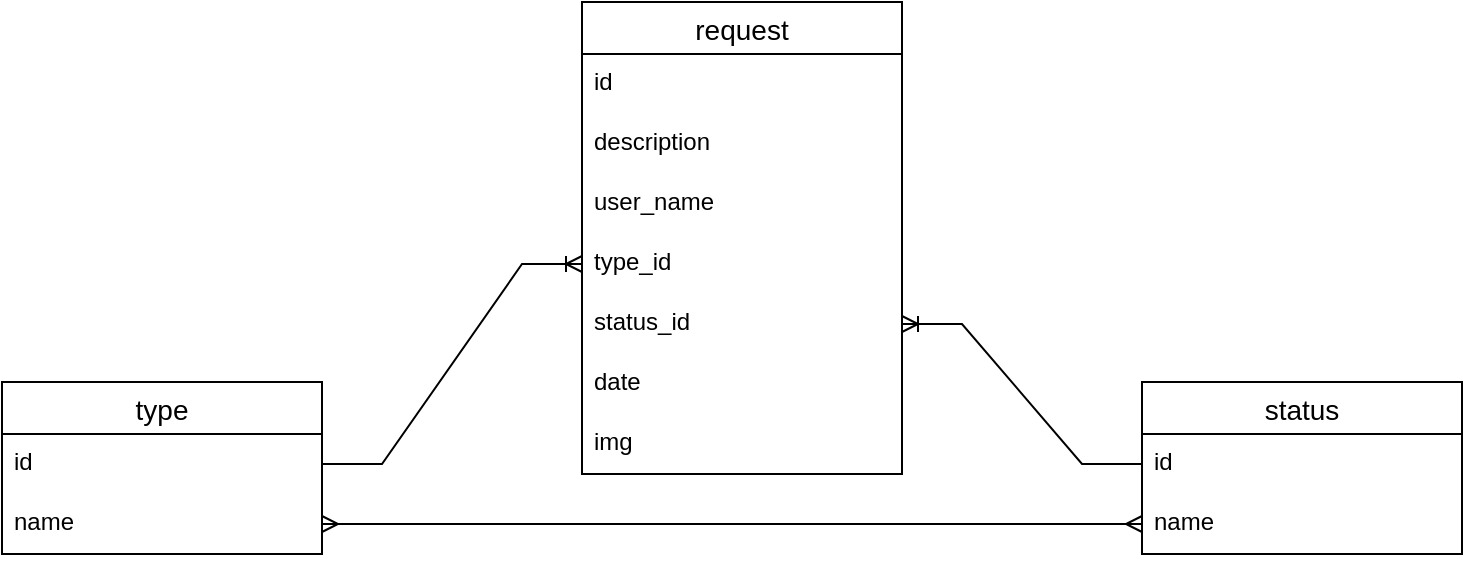 <mxfile version="24.4.8" type="device">
  <diagram name="Страница — 1" id="7UcNdYdfIxqP_FEEApZd">
    <mxGraphModel dx="820" dy="476" grid="1" gridSize="10" guides="1" tooltips="1" connect="1" arrows="1" fold="1" page="1" pageScale="1" pageWidth="827" pageHeight="1169" math="0" shadow="0">
      <root>
        <mxCell id="0" />
        <mxCell id="1" parent="0" />
        <mxCell id="e47lYW3QLPhfWF82hK3Y-18" value="request" style="swimlane;fontStyle=0;childLayout=stackLayout;horizontal=1;startSize=26;horizontalStack=0;resizeParent=1;resizeParentMax=0;resizeLast=0;collapsible=1;marginBottom=0;align=center;fontSize=14;" vertex="1" parent="1">
          <mxGeometry x="350" y="10" width="160" height="236" as="geometry" />
        </mxCell>
        <mxCell id="e47lYW3QLPhfWF82hK3Y-19" value="id" style="text;strokeColor=none;fillColor=none;spacingLeft=4;spacingRight=4;overflow=hidden;rotatable=0;points=[[0,0.5],[1,0.5]];portConstraint=eastwest;fontSize=12;whiteSpace=wrap;html=1;" vertex="1" parent="e47lYW3QLPhfWF82hK3Y-18">
          <mxGeometry y="26" width="160" height="30" as="geometry" />
        </mxCell>
        <mxCell id="e47lYW3QLPhfWF82hK3Y-20" value="description" style="text;strokeColor=none;fillColor=none;spacingLeft=4;spacingRight=4;overflow=hidden;rotatable=0;points=[[0,0.5],[1,0.5]];portConstraint=eastwest;fontSize=12;whiteSpace=wrap;html=1;" vertex="1" parent="e47lYW3QLPhfWF82hK3Y-18">
          <mxGeometry y="56" width="160" height="30" as="geometry" />
        </mxCell>
        <mxCell id="e47lYW3QLPhfWF82hK3Y-21" value="user_name" style="text;strokeColor=none;fillColor=none;spacingLeft=4;spacingRight=4;overflow=hidden;rotatable=0;points=[[0,0.5],[1,0.5]];portConstraint=eastwest;fontSize=12;whiteSpace=wrap;html=1;" vertex="1" parent="e47lYW3QLPhfWF82hK3Y-18">
          <mxGeometry y="86" width="160" height="30" as="geometry" />
        </mxCell>
        <mxCell id="e47lYW3QLPhfWF82hK3Y-31" value="type_id" style="text;strokeColor=none;fillColor=none;spacingLeft=4;spacingRight=4;overflow=hidden;rotatable=0;points=[[0,0.5],[1,0.5]];portConstraint=eastwest;fontSize=12;whiteSpace=wrap;html=1;" vertex="1" parent="e47lYW3QLPhfWF82hK3Y-18">
          <mxGeometry y="116" width="160" height="30" as="geometry" />
        </mxCell>
        <mxCell id="e47lYW3QLPhfWF82hK3Y-32" value="status_id" style="text;strokeColor=none;fillColor=none;spacingLeft=4;spacingRight=4;overflow=hidden;rotatable=0;points=[[0,0.5],[1,0.5]];portConstraint=eastwest;fontSize=12;whiteSpace=wrap;html=1;" vertex="1" parent="e47lYW3QLPhfWF82hK3Y-18">
          <mxGeometry y="146" width="160" height="30" as="geometry" />
        </mxCell>
        <mxCell id="e47lYW3QLPhfWF82hK3Y-38" value="date&lt;div&gt;&lt;br&gt;&lt;/div&gt;" style="text;strokeColor=none;fillColor=none;spacingLeft=4;spacingRight=4;overflow=hidden;rotatable=0;points=[[0,0.5],[1,0.5]];portConstraint=eastwest;fontSize=12;whiteSpace=wrap;html=1;" vertex="1" parent="e47lYW3QLPhfWF82hK3Y-18">
          <mxGeometry y="176" width="160" height="30" as="geometry" />
        </mxCell>
        <mxCell id="e47lYW3QLPhfWF82hK3Y-39" value="img" style="text;strokeColor=none;fillColor=none;spacingLeft=4;spacingRight=4;overflow=hidden;rotatable=0;points=[[0,0.5],[1,0.5]];portConstraint=eastwest;fontSize=12;whiteSpace=wrap;html=1;" vertex="1" parent="e47lYW3QLPhfWF82hK3Y-18">
          <mxGeometry y="206" width="160" height="30" as="geometry" />
        </mxCell>
        <mxCell id="e47lYW3QLPhfWF82hK3Y-23" value="type" style="swimlane;fontStyle=0;childLayout=stackLayout;horizontal=1;startSize=26;horizontalStack=0;resizeParent=1;resizeParentMax=0;resizeLast=0;collapsible=1;marginBottom=0;align=center;fontSize=14;" vertex="1" parent="1">
          <mxGeometry x="60" y="200" width="160" height="86" as="geometry" />
        </mxCell>
        <mxCell id="e47lYW3QLPhfWF82hK3Y-24" value="id" style="text;strokeColor=none;fillColor=none;spacingLeft=4;spacingRight=4;overflow=hidden;rotatable=0;points=[[0,0.5],[1,0.5]];portConstraint=eastwest;fontSize=12;whiteSpace=wrap;html=1;" vertex="1" parent="e47lYW3QLPhfWF82hK3Y-23">
          <mxGeometry y="26" width="160" height="30" as="geometry" />
        </mxCell>
        <mxCell id="e47lYW3QLPhfWF82hK3Y-25" value="name" style="text;strokeColor=none;fillColor=none;spacingLeft=4;spacingRight=4;overflow=hidden;rotatable=0;points=[[0,0.5],[1,0.5]];portConstraint=eastwest;fontSize=12;whiteSpace=wrap;html=1;" vertex="1" parent="e47lYW3QLPhfWF82hK3Y-23">
          <mxGeometry y="56" width="160" height="30" as="geometry" />
        </mxCell>
        <mxCell id="e47lYW3QLPhfWF82hK3Y-27" value="status" style="swimlane;fontStyle=0;childLayout=stackLayout;horizontal=1;startSize=26;horizontalStack=0;resizeParent=1;resizeParentMax=0;resizeLast=0;collapsible=1;marginBottom=0;align=center;fontSize=14;" vertex="1" parent="1">
          <mxGeometry x="630" y="200" width="160" height="86" as="geometry" />
        </mxCell>
        <mxCell id="e47lYW3QLPhfWF82hK3Y-28" value="id" style="text;strokeColor=none;fillColor=none;spacingLeft=4;spacingRight=4;overflow=hidden;rotatable=0;points=[[0,0.5],[1,0.5]];portConstraint=eastwest;fontSize=12;whiteSpace=wrap;html=1;" vertex="1" parent="e47lYW3QLPhfWF82hK3Y-27">
          <mxGeometry y="26" width="160" height="30" as="geometry" />
        </mxCell>
        <mxCell id="e47lYW3QLPhfWF82hK3Y-29" value="name" style="text;strokeColor=none;fillColor=none;spacingLeft=4;spacingRight=4;overflow=hidden;rotatable=0;points=[[0,0.5],[1,0.5]];portConstraint=eastwest;fontSize=12;whiteSpace=wrap;html=1;" vertex="1" parent="e47lYW3QLPhfWF82hK3Y-27">
          <mxGeometry y="56" width="160" height="30" as="geometry" />
        </mxCell>
        <mxCell id="e47lYW3QLPhfWF82hK3Y-35" value="" style="edgeStyle=entityRelationEdgeStyle;fontSize=12;html=1;endArrow=ERoneToMany;rounded=0;exitX=0;exitY=0.5;exitDx=0;exitDy=0;entryX=1;entryY=0.5;entryDx=0;entryDy=0;" edge="1" parent="1" source="e47lYW3QLPhfWF82hK3Y-28" target="e47lYW3QLPhfWF82hK3Y-32">
          <mxGeometry width="100" height="100" relative="1" as="geometry">
            <mxPoint x="460" y="90" as="sourcePoint" />
            <mxPoint x="510" y="359" as="targetPoint" />
            <Array as="points">
              <mxPoint x="410" y="189" />
            </Array>
          </mxGeometry>
        </mxCell>
        <mxCell id="e47lYW3QLPhfWF82hK3Y-36" value="" style="edgeStyle=entityRelationEdgeStyle;fontSize=12;html=1;endArrow=ERoneToMany;rounded=0;entryX=0;entryY=0.5;entryDx=0;entryDy=0;exitX=1;exitY=0.5;exitDx=0;exitDy=0;" edge="1" parent="1" source="e47lYW3QLPhfWF82hK3Y-24" target="e47lYW3QLPhfWF82hK3Y-31">
          <mxGeometry width="100" height="100" relative="1" as="geometry">
            <mxPoint x="230" y="210" as="sourcePoint" />
            <mxPoint x="460" y="180" as="targetPoint" />
          </mxGeometry>
        </mxCell>
        <mxCell id="e47lYW3QLPhfWF82hK3Y-37" value="" style="edgeStyle=entityRelationEdgeStyle;fontSize=12;html=1;endArrow=ERmany;startArrow=ERmany;rounded=0;entryX=0;entryY=0.5;entryDx=0;entryDy=0;exitX=1;exitY=0.5;exitDx=0;exitDy=0;" edge="1" parent="1" source="e47lYW3QLPhfWF82hK3Y-25" target="e47lYW3QLPhfWF82hK3Y-29">
          <mxGeometry width="100" height="100" relative="1" as="geometry">
            <mxPoint x="410" y="340" as="sourcePoint" />
            <mxPoint x="510" y="240" as="targetPoint" />
          </mxGeometry>
        </mxCell>
      </root>
    </mxGraphModel>
  </diagram>
</mxfile>
